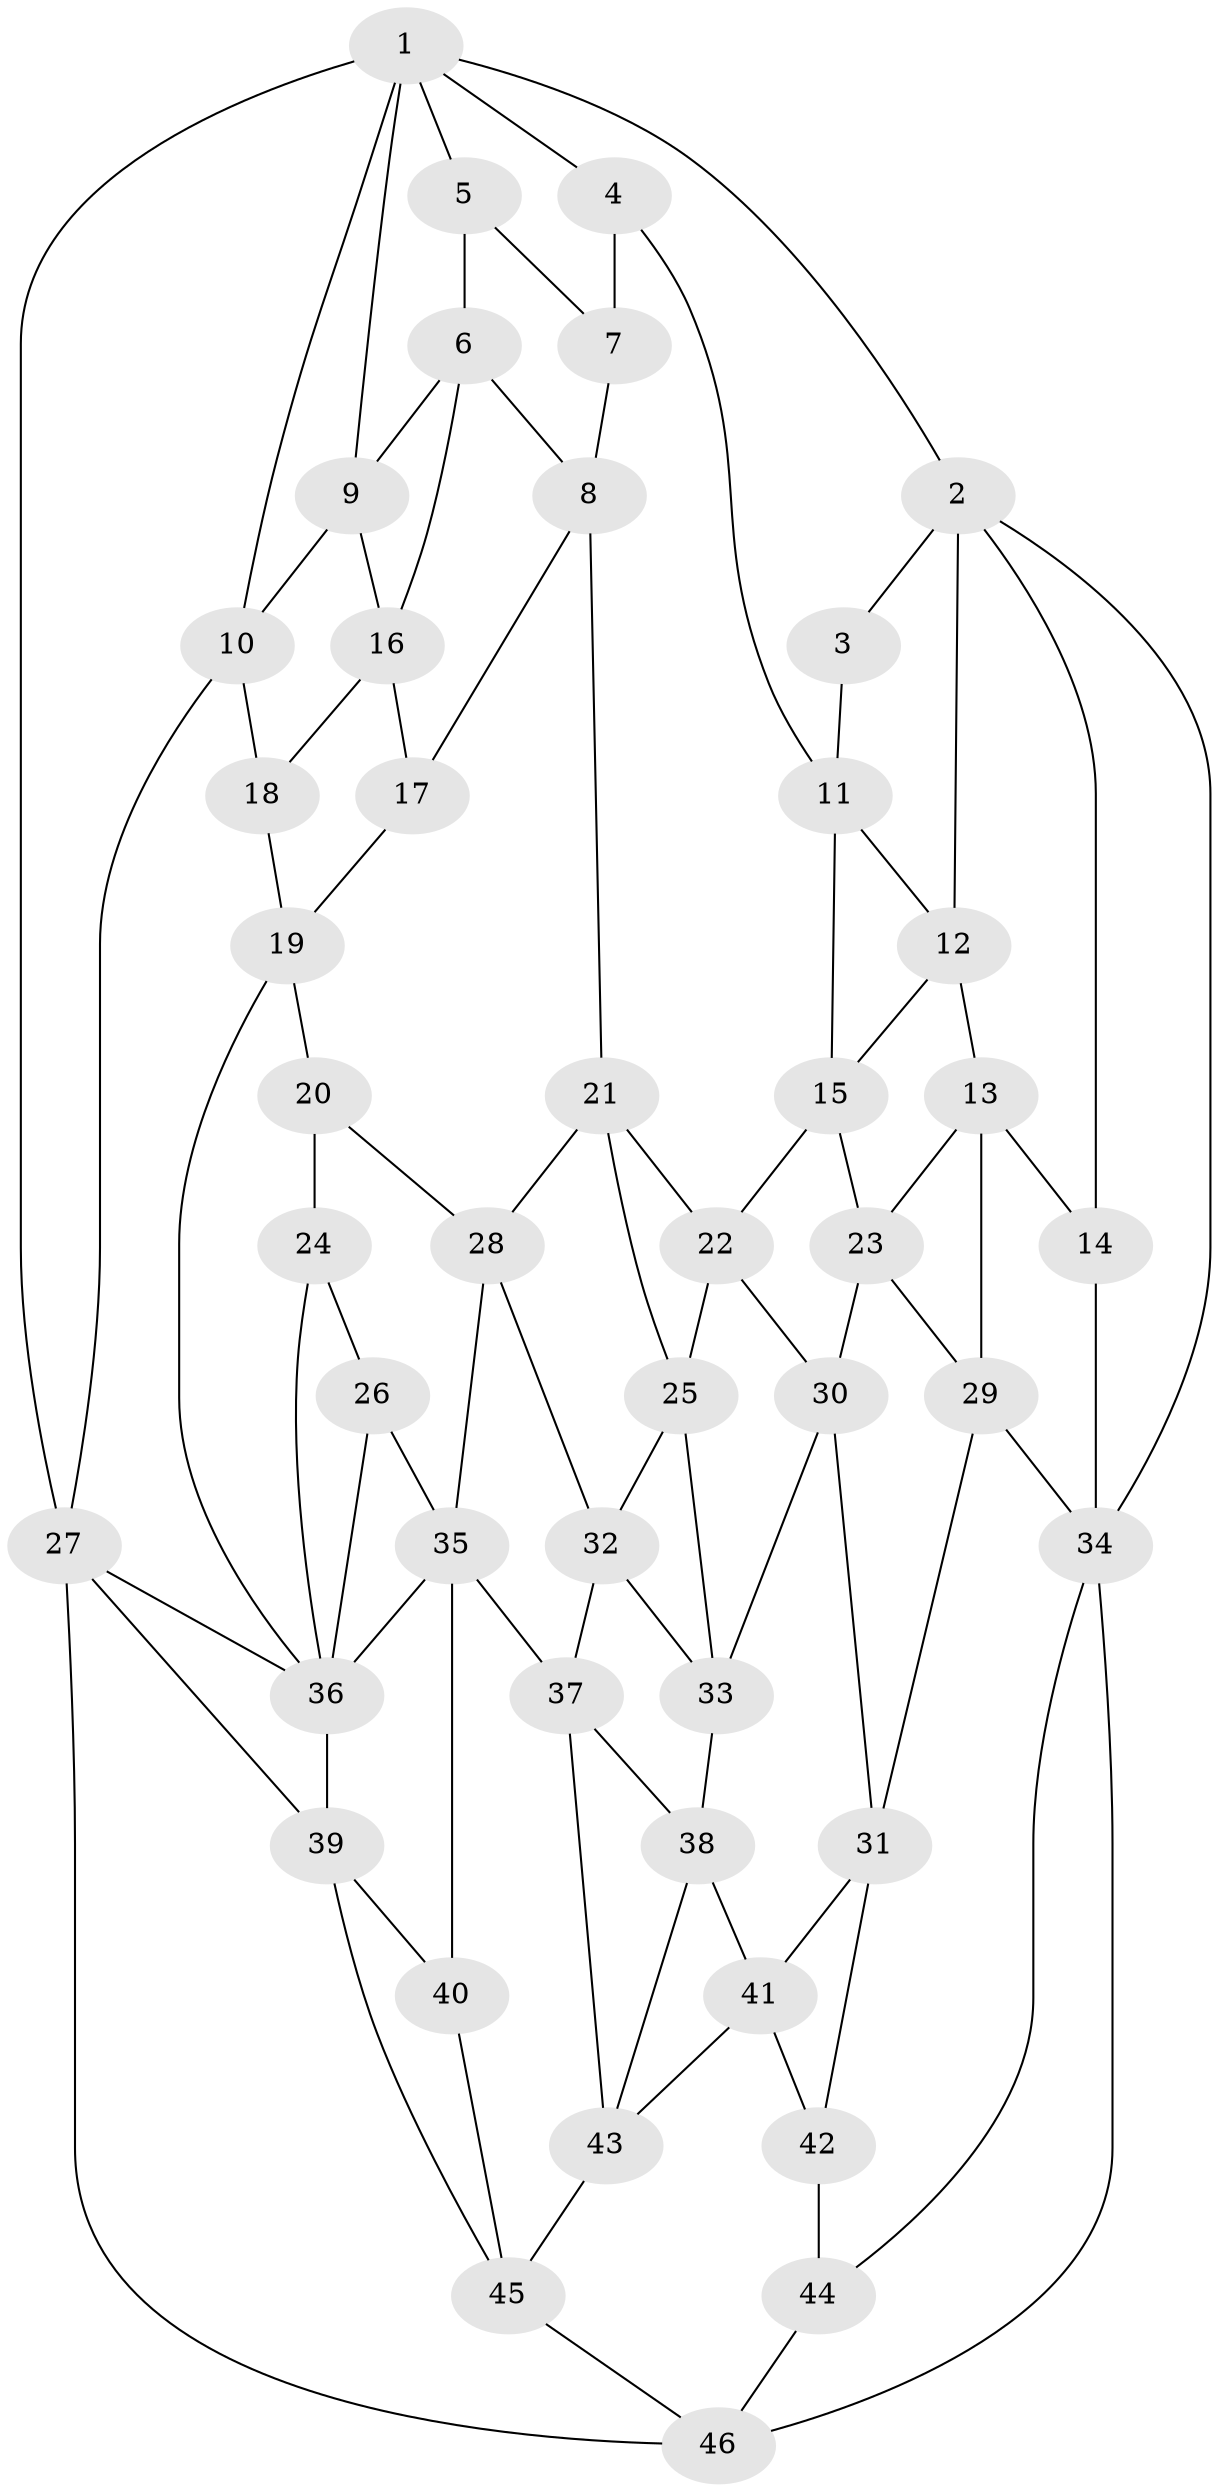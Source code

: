 // original degree distribution, {3: 0.02197802197802198, 5: 0.5274725274725275, 4: 0.24175824175824176, 6: 0.2087912087912088}
// Generated by graph-tools (version 1.1) at 2025/27/03/09/25 03:27:11]
// undirected, 46 vertices, 89 edges
graph export_dot {
graph [start="1"]
  node [color=gray90,style=filled];
  1;
  2;
  3;
  4;
  5;
  6;
  7;
  8;
  9;
  10;
  11;
  12;
  13;
  14;
  15;
  16;
  17;
  18;
  19;
  20;
  21;
  22;
  23;
  24;
  25;
  26;
  27;
  28;
  29;
  30;
  31;
  32;
  33;
  34;
  35;
  36;
  37;
  38;
  39;
  40;
  41;
  42;
  43;
  44;
  45;
  46;
  1 -- 2 [weight=1.0];
  1 -- 4 [weight=1.0];
  1 -- 5 [weight=1.0];
  1 -- 9 [weight=1.0];
  1 -- 10 [weight=1.0];
  1 -- 27 [weight=1.0];
  2 -- 3 [weight=1.0];
  2 -- 12 [weight=1.0];
  2 -- 14 [weight=1.0];
  2 -- 34 [weight=1.0];
  3 -- 11 [weight=1.0];
  4 -- 7 [weight=2.0];
  4 -- 11 [weight=1.0];
  5 -- 6 [weight=1.0];
  5 -- 7 [weight=1.0];
  6 -- 8 [weight=1.0];
  6 -- 9 [weight=1.0];
  6 -- 16 [weight=1.0];
  7 -- 8 [weight=1.0];
  8 -- 17 [weight=1.0];
  8 -- 21 [weight=1.0];
  9 -- 10 [weight=1.0];
  9 -- 16 [weight=1.0];
  10 -- 18 [weight=1.0];
  10 -- 27 [weight=1.0];
  11 -- 12 [weight=1.0];
  11 -- 15 [weight=1.0];
  12 -- 13 [weight=1.0];
  12 -- 15 [weight=1.0];
  13 -- 14 [weight=1.0];
  13 -- 23 [weight=1.0];
  13 -- 29 [weight=1.0];
  14 -- 34 [weight=1.0];
  15 -- 22 [weight=1.0];
  15 -- 23 [weight=1.0];
  16 -- 17 [weight=1.0];
  16 -- 18 [weight=1.0];
  17 -- 19 [weight=1.0];
  18 -- 19 [weight=1.0];
  19 -- 20 [weight=1.0];
  19 -- 36 [weight=1.0];
  20 -- 24 [weight=2.0];
  20 -- 28 [weight=1.0];
  21 -- 22 [weight=1.0];
  21 -- 25 [weight=1.0];
  21 -- 28 [weight=1.0];
  22 -- 25 [weight=1.0];
  22 -- 30 [weight=1.0];
  23 -- 29 [weight=1.0];
  23 -- 30 [weight=1.0];
  24 -- 26 [weight=1.0];
  24 -- 36 [weight=1.0];
  25 -- 32 [weight=1.0];
  25 -- 33 [weight=1.0];
  26 -- 35 [weight=2.0];
  26 -- 36 [weight=1.0];
  27 -- 36 [weight=1.0];
  27 -- 39 [weight=1.0];
  27 -- 46 [weight=1.0];
  28 -- 32 [weight=1.0];
  28 -- 35 [weight=1.0];
  29 -- 31 [weight=1.0];
  29 -- 34 [weight=1.0];
  30 -- 31 [weight=1.0];
  30 -- 33 [weight=1.0];
  31 -- 41 [weight=1.0];
  31 -- 42 [weight=1.0];
  32 -- 33 [weight=1.0];
  32 -- 37 [weight=1.0];
  33 -- 38 [weight=1.0];
  34 -- 44 [weight=1.0];
  34 -- 46 [weight=1.0];
  35 -- 36 [weight=1.0];
  35 -- 37 [weight=1.0];
  35 -- 40 [weight=1.0];
  36 -- 39 [weight=1.0];
  37 -- 38 [weight=1.0];
  37 -- 43 [weight=1.0];
  38 -- 41 [weight=1.0];
  38 -- 43 [weight=1.0];
  39 -- 40 [weight=1.0];
  39 -- 45 [weight=1.0];
  40 -- 45 [weight=1.0];
  41 -- 42 [weight=1.0];
  41 -- 43 [weight=1.0];
  42 -- 44 [weight=2.0];
  43 -- 45 [weight=1.0];
  44 -- 46 [weight=1.0];
  45 -- 46 [weight=1.0];
}
